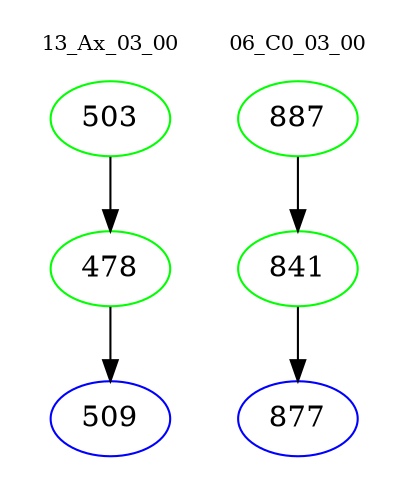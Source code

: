 digraph{
subgraph cluster_0 {
color = white
label = "13_Ax_03_00";
fontsize=10;
T0_503 [label="503", color="green"]
T0_503 -> T0_478 [color="black"]
T0_478 [label="478", color="green"]
T0_478 -> T0_509 [color="black"]
T0_509 [label="509", color="blue"]
}
subgraph cluster_1 {
color = white
label = "06_C0_03_00";
fontsize=10;
T1_887 [label="887", color="green"]
T1_887 -> T1_841 [color="black"]
T1_841 [label="841", color="green"]
T1_841 -> T1_877 [color="black"]
T1_877 [label="877", color="blue"]
}
}
